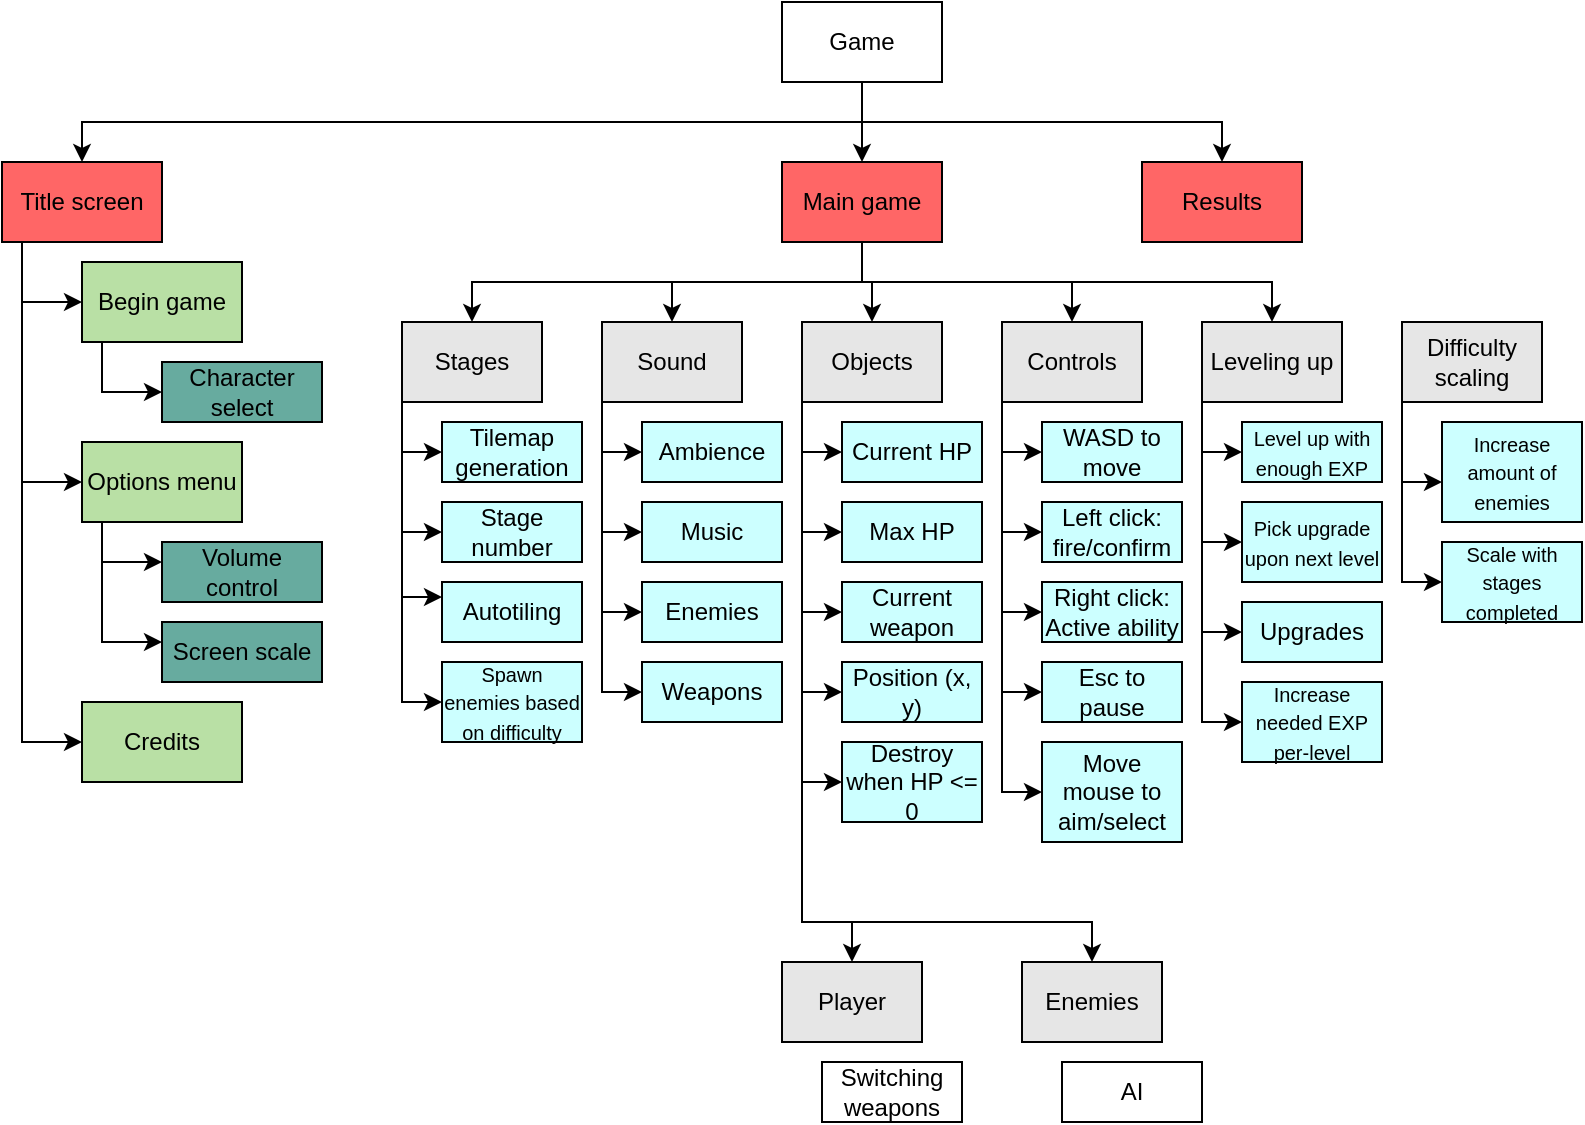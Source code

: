 <mxfile version="16.5.6" type="github">
  <diagram id="3UZ-UxR4oXBbichSWLxv" name="Page-1">
    <mxGraphModel dx="942" dy="582" grid="1" gridSize="10" guides="1" tooltips="1" connect="1" arrows="1" fold="1" page="1" pageScale="1" pageWidth="1100" pageHeight="850" math="0" shadow="0">
      <root>
        <mxCell id="0" />
        <mxCell id="1" parent="0" />
        <mxCell id="sH0RXC-WGh0GTHHwmaKx-1" value="Game" style="whiteSpace=wrap;html=1;" vertex="1" parent="1">
          <mxGeometry x="400" y="40" width="80" height="40" as="geometry" />
        </mxCell>
        <mxCell id="sH0RXC-WGh0GTHHwmaKx-3" value="" style="endArrow=classic;startArrow=classic;html=1;rounded=0;" edge="1" parent="1" source="sH0RXC-WGh0GTHHwmaKx-5" target="sH0RXC-WGh0GTHHwmaKx-7">
          <mxGeometry width="50" height="50" relative="1" as="geometry">
            <mxPoint x="130" y="120" as="sourcePoint" />
            <mxPoint x="490" y="120" as="targetPoint" />
            <Array as="points">
              <mxPoint x="50" y="100" />
              <mxPoint x="305" y="100" />
              <mxPoint x="620" y="100" />
            </Array>
          </mxGeometry>
        </mxCell>
        <mxCell id="sH0RXC-WGh0GTHHwmaKx-4" value="" style="endArrow=classic;html=1;rounded=0;exitX=0.5;exitY=1;exitDx=0;exitDy=0;" edge="1" parent="1" source="sH0RXC-WGh0GTHHwmaKx-1">
          <mxGeometry width="50" height="50" relative="1" as="geometry">
            <mxPoint x="470" y="130" as="sourcePoint" />
            <mxPoint x="440" y="120" as="targetPoint" />
          </mxGeometry>
        </mxCell>
        <mxCell id="sH0RXC-WGh0GTHHwmaKx-14" style="edgeStyle=orthogonalEdgeStyle;rounded=0;orthogonalLoop=1;jettySize=auto;html=1;" edge="1" parent="1" source="sH0RXC-WGh0GTHHwmaKx-5" target="sH0RXC-WGh0GTHHwmaKx-15">
          <mxGeometry relative="1" as="geometry">
            <mxPoint x="50" y="210" as="targetPoint" />
            <Array as="points">
              <mxPoint x="20" y="190" />
            </Array>
          </mxGeometry>
        </mxCell>
        <mxCell id="sH0RXC-WGh0GTHHwmaKx-18" style="edgeStyle=orthogonalEdgeStyle;rounded=0;orthogonalLoop=1;jettySize=auto;html=1;" edge="1" parent="1" source="sH0RXC-WGh0GTHHwmaKx-5" target="sH0RXC-WGh0GTHHwmaKx-20">
          <mxGeometry relative="1" as="geometry">
            <mxPoint x="50" y="340" as="targetPoint" />
            <Array as="points">
              <mxPoint x="20" y="280" />
            </Array>
          </mxGeometry>
        </mxCell>
        <mxCell id="sH0RXC-WGh0GTHHwmaKx-38" style="edgeStyle=orthogonalEdgeStyle;rounded=0;orthogonalLoop=1;jettySize=auto;html=1;" edge="1" parent="1" source="sH0RXC-WGh0GTHHwmaKx-5" target="sH0RXC-WGh0GTHHwmaKx-39">
          <mxGeometry relative="1" as="geometry">
            <mxPoint x="50" y="400" as="targetPoint" />
            <Array as="points">
              <mxPoint x="20" y="410" />
            </Array>
          </mxGeometry>
        </mxCell>
        <mxCell id="sH0RXC-WGh0GTHHwmaKx-5" value="Title screen" style="whiteSpace=wrap;html=1;fillColor=#FF6666;" vertex="1" parent="1">
          <mxGeometry x="10" y="120" width="80" height="40" as="geometry" />
        </mxCell>
        <mxCell id="sH0RXC-WGh0GTHHwmaKx-45" style="edgeStyle=orthogonalEdgeStyle;rounded=0;orthogonalLoop=1;jettySize=auto;html=1;entryX=0.5;entryY=0;entryDx=0;entryDy=0;" edge="1" parent="1" source="sH0RXC-WGh0GTHHwmaKx-6" target="sH0RXC-WGh0GTHHwmaKx-42">
          <mxGeometry relative="1" as="geometry" />
        </mxCell>
        <mxCell id="sH0RXC-WGh0GTHHwmaKx-46" style="edgeStyle=orthogonalEdgeStyle;rounded=0;orthogonalLoop=1;jettySize=auto;html=1;entryX=0.5;entryY=0;entryDx=0;entryDy=0;" edge="1" parent="1" source="sH0RXC-WGh0GTHHwmaKx-6" target="sH0RXC-WGh0GTHHwmaKx-41">
          <mxGeometry relative="1" as="geometry">
            <Array as="points">
              <mxPoint x="440" y="180" />
              <mxPoint x="345" y="180" />
            </Array>
          </mxGeometry>
        </mxCell>
        <mxCell id="sH0RXC-WGh0GTHHwmaKx-47" style="edgeStyle=orthogonalEdgeStyle;rounded=0;orthogonalLoop=1;jettySize=auto;html=1;entryX=0.5;entryY=0;entryDx=0;entryDy=0;" edge="1" parent="1" source="sH0RXC-WGh0GTHHwmaKx-6" target="sH0RXC-WGh0GTHHwmaKx-40">
          <mxGeometry relative="1" as="geometry">
            <Array as="points">
              <mxPoint x="440" y="180" />
              <mxPoint x="245" y="180" />
            </Array>
          </mxGeometry>
        </mxCell>
        <mxCell id="sH0RXC-WGh0GTHHwmaKx-48" style="edgeStyle=orthogonalEdgeStyle;rounded=0;orthogonalLoop=1;jettySize=auto;html=1;entryX=0.5;entryY=0;entryDx=0;entryDy=0;" edge="1" parent="1" source="sH0RXC-WGh0GTHHwmaKx-6" target="sH0RXC-WGh0GTHHwmaKx-43">
          <mxGeometry relative="1" as="geometry">
            <Array as="points">
              <mxPoint x="440" y="180" />
              <mxPoint x="545" y="180" />
            </Array>
          </mxGeometry>
        </mxCell>
        <mxCell id="sH0RXC-WGh0GTHHwmaKx-62" style="edgeStyle=orthogonalEdgeStyle;rounded=0;orthogonalLoop=1;jettySize=auto;html=1;entryX=0.5;entryY=0;entryDx=0;entryDy=0;fillColor=#B9E0A5;" edge="1" parent="1" source="sH0RXC-WGh0GTHHwmaKx-6" target="sH0RXC-WGh0GTHHwmaKx-61">
          <mxGeometry relative="1" as="geometry">
            <Array as="points">
              <mxPoint x="440" y="180" />
              <mxPoint x="645" y="180" />
            </Array>
          </mxGeometry>
        </mxCell>
        <mxCell id="sH0RXC-WGh0GTHHwmaKx-6" value="Main game" style="whiteSpace=wrap;html=1;fillColor=#FF6666;" vertex="1" parent="1">
          <mxGeometry x="400" y="120" width="80" height="40" as="geometry" />
        </mxCell>
        <mxCell id="sH0RXC-WGh0GTHHwmaKx-7" value="Results" style="whiteSpace=wrap;html=1;fillColor=#FF6666;" vertex="1" parent="1">
          <mxGeometry x="580" y="120" width="80" height="40" as="geometry" />
        </mxCell>
        <mxCell id="sH0RXC-WGh0GTHHwmaKx-19" style="edgeStyle=orthogonalEdgeStyle;rounded=0;orthogonalLoop=1;jettySize=auto;html=1;fillColor=#B9E0A5;" edge="1" parent="1" source="sH0RXC-WGh0GTHHwmaKx-15" target="sH0RXC-WGh0GTHHwmaKx-21">
          <mxGeometry relative="1" as="geometry">
            <mxPoint x="90" y="260" as="targetPoint" />
            <Array as="points">
              <mxPoint x="60" y="235" />
            </Array>
          </mxGeometry>
        </mxCell>
        <mxCell id="sH0RXC-WGh0GTHHwmaKx-15" value="Begin game" style="whiteSpace=wrap;html=1;fillColor=#B9E0A5;" vertex="1" parent="1">
          <mxGeometry x="50" y="170" width="80" height="40" as="geometry" />
        </mxCell>
        <mxCell id="sH0RXC-WGh0GTHHwmaKx-25" style="edgeStyle=orthogonalEdgeStyle;rounded=0;orthogonalLoop=1;jettySize=auto;html=1;fillColor=#B9E0A5;" edge="1" parent="1" source="sH0RXC-WGh0GTHHwmaKx-20" target="sH0RXC-WGh0GTHHwmaKx-23">
          <mxGeometry relative="1" as="geometry">
            <mxPoint x="90" y="370" as="targetPoint" />
            <Array as="points">
              <mxPoint x="60" y="360" />
            </Array>
          </mxGeometry>
        </mxCell>
        <mxCell id="sH0RXC-WGh0GTHHwmaKx-26" style="edgeStyle=orthogonalEdgeStyle;rounded=0;orthogonalLoop=1;jettySize=auto;html=1;fillColor=#B9E0A5;" edge="1" parent="1" source="sH0RXC-WGh0GTHHwmaKx-20">
          <mxGeometry relative="1" as="geometry">
            <mxPoint x="90" y="320" as="targetPoint" />
            <Array as="points">
              <mxPoint x="60" y="320" />
              <mxPoint x="90" y="320" />
            </Array>
          </mxGeometry>
        </mxCell>
        <mxCell id="sH0RXC-WGh0GTHHwmaKx-20" value="Options menu" style="whiteSpace=wrap;html=1;fillColor=#B9E0A5;" vertex="1" parent="1">
          <mxGeometry x="50" y="260" width="80" height="40" as="geometry" />
        </mxCell>
        <mxCell id="sH0RXC-WGh0GTHHwmaKx-21" value="Character select" style="whiteSpace=wrap;html=1;fillColor=#67AB9F;" vertex="1" parent="1">
          <mxGeometry x="90" y="220" width="80" height="30" as="geometry" />
        </mxCell>
        <mxCell id="sH0RXC-WGh0GTHHwmaKx-22" value="Volume control" style="whiteSpace=wrap;html=1;fillColor=#67AB9F;" vertex="1" parent="1">
          <mxGeometry x="90" y="310" width="80" height="30" as="geometry" />
        </mxCell>
        <mxCell id="sH0RXC-WGh0GTHHwmaKx-23" value="Screen scale" style="whiteSpace=wrap;html=1;fillColor=#67AB9F;" vertex="1" parent="1">
          <mxGeometry x="90" y="350" width="80" height="30" as="geometry" />
        </mxCell>
        <mxCell id="sH0RXC-WGh0GTHHwmaKx-39" value="Credits" style="whiteSpace=wrap;html=1;fillColor=#B9E0A5;" vertex="1" parent="1">
          <mxGeometry x="50" y="390" width="80" height="40" as="geometry" />
        </mxCell>
        <mxCell id="sH0RXC-WGh0GTHHwmaKx-101" style="edgeStyle=orthogonalEdgeStyle;rounded=0;orthogonalLoop=1;jettySize=auto;html=1;entryX=0;entryY=0.5;entryDx=0;entryDy=0;fontSize=10;fontColor=none;fillColor=#B9E0A5;" edge="1" parent="1" source="sH0RXC-WGh0GTHHwmaKx-40" target="sH0RXC-WGh0GTHHwmaKx-93">
          <mxGeometry relative="1" as="geometry">
            <Array as="points">
              <mxPoint x="210" y="265" />
            </Array>
          </mxGeometry>
        </mxCell>
        <mxCell id="sH0RXC-WGh0GTHHwmaKx-102" style="edgeStyle=orthogonalEdgeStyle;rounded=0;orthogonalLoop=1;jettySize=auto;html=1;entryX=0;entryY=0.5;entryDx=0;entryDy=0;fontSize=10;fontColor=none;fillColor=#B9E0A5;" edge="1" parent="1" source="sH0RXC-WGh0GTHHwmaKx-40" target="sH0RXC-WGh0GTHHwmaKx-94">
          <mxGeometry relative="1" as="geometry">
            <Array as="points">
              <mxPoint x="210" y="305" />
            </Array>
          </mxGeometry>
        </mxCell>
        <mxCell id="sH0RXC-WGh0GTHHwmaKx-105" style="edgeStyle=orthogonalEdgeStyle;rounded=0;orthogonalLoop=1;jettySize=auto;html=1;entryX=0;entryY=0.25;entryDx=0;entryDy=0;fontSize=10;fontColor=none;fillColor=#B9E0A5;" edge="1" parent="1" source="sH0RXC-WGh0GTHHwmaKx-40" target="sH0RXC-WGh0GTHHwmaKx-95">
          <mxGeometry relative="1" as="geometry">
            <Array as="points">
              <mxPoint x="210" y="338" />
            </Array>
          </mxGeometry>
        </mxCell>
        <mxCell id="sH0RXC-WGh0GTHHwmaKx-106" style="edgeStyle=orthogonalEdgeStyle;rounded=0;orthogonalLoop=1;jettySize=auto;html=1;entryX=0;entryY=0.5;entryDx=0;entryDy=0;fontSize=10;fontColor=none;fillColor=#B9E0A5;" edge="1" parent="1" source="sH0RXC-WGh0GTHHwmaKx-40" target="sH0RXC-WGh0GTHHwmaKx-96">
          <mxGeometry relative="1" as="geometry">
            <Array as="points">
              <mxPoint x="210" y="390" />
            </Array>
          </mxGeometry>
        </mxCell>
        <mxCell id="sH0RXC-WGh0GTHHwmaKx-40" value="Stages" style="whiteSpace=wrap;html=1;fillColor=#E6E6E6;" vertex="1" parent="1">
          <mxGeometry x="210" y="200" width="70" height="40" as="geometry" />
        </mxCell>
        <mxCell id="sH0RXC-WGh0GTHHwmaKx-55" style="edgeStyle=orthogonalEdgeStyle;rounded=0;orthogonalLoop=1;jettySize=auto;html=1;entryX=0;entryY=0.5;entryDx=0;entryDy=0;fillColor=#B9E0A5;" edge="1" parent="1" source="sH0RXC-WGh0GTHHwmaKx-41" target="sH0RXC-WGh0GTHHwmaKx-49">
          <mxGeometry relative="1" as="geometry">
            <Array as="points">
              <mxPoint x="310" y="265" />
            </Array>
          </mxGeometry>
        </mxCell>
        <mxCell id="sH0RXC-WGh0GTHHwmaKx-56" style="edgeStyle=orthogonalEdgeStyle;rounded=0;orthogonalLoop=1;jettySize=auto;html=1;entryX=0;entryY=0.5;entryDx=0;entryDy=0;fillColor=#B9E0A5;" edge="1" parent="1" source="sH0RXC-WGh0GTHHwmaKx-41" target="sH0RXC-WGh0GTHHwmaKx-52">
          <mxGeometry relative="1" as="geometry">
            <Array as="points">
              <mxPoint x="310" y="305" />
            </Array>
          </mxGeometry>
        </mxCell>
        <mxCell id="sH0RXC-WGh0GTHHwmaKx-57" style="edgeStyle=orthogonalEdgeStyle;rounded=0;orthogonalLoop=1;jettySize=auto;html=1;entryX=0;entryY=0.5;entryDx=0;entryDy=0;fillColor=#B9E0A5;" edge="1" parent="1" source="sH0RXC-WGh0GTHHwmaKx-41" target="sH0RXC-WGh0GTHHwmaKx-53">
          <mxGeometry relative="1" as="geometry">
            <Array as="points">
              <mxPoint x="310" y="345" />
            </Array>
          </mxGeometry>
        </mxCell>
        <mxCell id="sH0RXC-WGh0GTHHwmaKx-58" style="edgeStyle=orthogonalEdgeStyle;rounded=0;orthogonalLoop=1;jettySize=auto;html=1;entryX=0;entryY=0.5;entryDx=0;entryDy=0;fillColor=#B9E0A5;" edge="1" parent="1" source="sH0RXC-WGh0GTHHwmaKx-41" target="sH0RXC-WGh0GTHHwmaKx-54">
          <mxGeometry relative="1" as="geometry">
            <Array as="points">
              <mxPoint x="310" y="385" />
            </Array>
          </mxGeometry>
        </mxCell>
        <mxCell id="sH0RXC-WGh0GTHHwmaKx-41" value="Sound" style="whiteSpace=wrap;html=1;fillColor=#E6E6E6;" vertex="1" parent="1">
          <mxGeometry x="310" y="200" width="70" height="40" as="geometry" />
        </mxCell>
        <mxCell id="sH0RXC-WGh0GTHHwmaKx-119" style="edgeStyle=orthogonalEdgeStyle;rounded=0;orthogonalLoop=1;jettySize=auto;html=1;entryX=0;entryY=0.5;entryDx=0;entryDy=0;fontSize=10;fontColor=none;fillColor=#B9E0A5;" edge="1" parent="1" source="sH0RXC-WGh0GTHHwmaKx-42" target="sH0RXC-WGh0GTHHwmaKx-115">
          <mxGeometry relative="1" as="geometry">
            <Array as="points">
              <mxPoint x="410" y="265" />
            </Array>
          </mxGeometry>
        </mxCell>
        <mxCell id="sH0RXC-WGh0GTHHwmaKx-120" style="edgeStyle=orthogonalEdgeStyle;rounded=0;orthogonalLoop=1;jettySize=auto;html=1;entryX=0;entryY=0.5;entryDx=0;entryDy=0;fontSize=10;fontColor=none;fillColor=#B9E0A5;" edge="1" parent="1" source="sH0RXC-WGh0GTHHwmaKx-42" target="sH0RXC-WGh0GTHHwmaKx-116">
          <mxGeometry relative="1" as="geometry">
            <Array as="points">
              <mxPoint x="410" y="305" />
            </Array>
          </mxGeometry>
        </mxCell>
        <mxCell id="sH0RXC-WGh0GTHHwmaKx-121" style="edgeStyle=orthogonalEdgeStyle;rounded=0;orthogonalLoop=1;jettySize=auto;html=1;entryX=0;entryY=0.5;entryDx=0;entryDy=0;fontSize=10;fontColor=none;fillColor=#B9E0A5;" edge="1" parent="1" source="sH0RXC-WGh0GTHHwmaKx-42" target="sH0RXC-WGh0GTHHwmaKx-117">
          <mxGeometry relative="1" as="geometry">
            <Array as="points">
              <mxPoint x="410" y="345" />
            </Array>
          </mxGeometry>
        </mxCell>
        <mxCell id="sH0RXC-WGh0GTHHwmaKx-122" style="edgeStyle=orthogonalEdgeStyle;rounded=0;orthogonalLoop=1;jettySize=auto;html=1;entryX=0;entryY=0.5;entryDx=0;entryDy=0;fontSize=10;fontColor=none;fillColor=#B9E0A5;" edge="1" parent="1" source="sH0RXC-WGh0GTHHwmaKx-42" target="sH0RXC-WGh0GTHHwmaKx-118">
          <mxGeometry relative="1" as="geometry">
            <Array as="points">
              <mxPoint x="410" y="385" />
            </Array>
          </mxGeometry>
        </mxCell>
        <mxCell id="sH0RXC-WGh0GTHHwmaKx-124" style="edgeStyle=orthogonalEdgeStyle;rounded=0;orthogonalLoop=1;jettySize=auto;html=1;entryX=0.5;entryY=0;entryDx=0;entryDy=0;fontSize=10;fontColor=none;fillColor=#B9E0A5;" edge="1" parent="1" source="sH0RXC-WGh0GTHHwmaKx-42" target="sH0RXC-WGh0GTHHwmaKx-113">
          <mxGeometry relative="1" as="geometry">
            <Array as="points">
              <mxPoint x="410" y="500" />
              <mxPoint x="435" y="500" />
            </Array>
          </mxGeometry>
        </mxCell>
        <mxCell id="sH0RXC-WGh0GTHHwmaKx-125" style="edgeStyle=orthogonalEdgeStyle;rounded=0;orthogonalLoop=1;jettySize=auto;html=1;entryX=0.5;entryY=0;entryDx=0;entryDy=0;fontSize=10;fontColor=none;fillColor=#B9E0A5;" edge="1" parent="1" source="sH0RXC-WGh0GTHHwmaKx-42" target="sH0RXC-WGh0GTHHwmaKx-114">
          <mxGeometry relative="1" as="geometry">
            <Array as="points">
              <mxPoint x="410" y="500" />
              <mxPoint x="555" y="500" />
            </Array>
          </mxGeometry>
        </mxCell>
        <mxCell id="sH0RXC-WGh0GTHHwmaKx-130" style="edgeStyle=orthogonalEdgeStyle;rounded=0;orthogonalLoop=1;jettySize=auto;html=1;entryX=0;entryY=0.5;entryDx=0;entryDy=0;fontSize=10;fontColor=none;fillColor=#B9E0A5;" edge="1" parent="1" source="sH0RXC-WGh0GTHHwmaKx-42" target="sH0RXC-WGh0GTHHwmaKx-129">
          <mxGeometry relative="1" as="geometry">
            <Array as="points">
              <mxPoint x="410" y="430" />
            </Array>
          </mxGeometry>
        </mxCell>
        <mxCell id="sH0RXC-WGh0GTHHwmaKx-42" value="Objects" style="whiteSpace=wrap;html=1;fillColor=#E6E6E6;" vertex="1" parent="1">
          <mxGeometry x="410" y="200" width="70" height="40" as="geometry" />
        </mxCell>
        <mxCell id="sH0RXC-WGh0GTHHwmaKx-72" style="edgeStyle=orthogonalEdgeStyle;rounded=0;orthogonalLoop=1;jettySize=auto;html=1;entryX=0;entryY=0.5;entryDx=0;entryDy=0;fillColor=#B9E0A5;" edge="1" parent="1" source="sH0RXC-WGh0GTHHwmaKx-43" target="sH0RXC-WGh0GTHHwmaKx-65">
          <mxGeometry relative="1" as="geometry">
            <Array as="points">
              <mxPoint x="510" y="265" />
            </Array>
          </mxGeometry>
        </mxCell>
        <mxCell id="sH0RXC-WGh0GTHHwmaKx-73" style="edgeStyle=orthogonalEdgeStyle;rounded=0;orthogonalLoop=1;jettySize=auto;html=1;entryX=0;entryY=0.5;entryDx=0;entryDy=0;fillColor=#B9E0A5;" edge="1" parent="1" source="sH0RXC-WGh0GTHHwmaKx-43" target="sH0RXC-WGh0GTHHwmaKx-69">
          <mxGeometry relative="1" as="geometry">
            <Array as="points">
              <mxPoint x="510" y="305" />
            </Array>
          </mxGeometry>
        </mxCell>
        <mxCell id="sH0RXC-WGh0GTHHwmaKx-74" style="edgeStyle=orthogonalEdgeStyle;rounded=0;orthogonalLoop=1;jettySize=auto;html=1;entryX=0;entryY=0.5;entryDx=0;entryDy=0;fillColor=#B9E0A5;" edge="1" parent="1" source="sH0RXC-WGh0GTHHwmaKx-43" target="sH0RXC-WGh0GTHHwmaKx-70">
          <mxGeometry relative="1" as="geometry">
            <Array as="points">
              <mxPoint x="510" y="345" />
            </Array>
          </mxGeometry>
        </mxCell>
        <mxCell id="sH0RXC-WGh0GTHHwmaKx-75" style="edgeStyle=orthogonalEdgeStyle;rounded=0;orthogonalLoop=1;jettySize=auto;html=1;entryX=0;entryY=0.5;entryDx=0;entryDy=0;fillColor=#B9E0A5;" edge="1" parent="1" source="sH0RXC-WGh0GTHHwmaKx-43" target="sH0RXC-WGh0GTHHwmaKx-71">
          <mxGeometry relative="1" as="geometry">
            <Array as="points">
              <mxPoint x="510" y="385" />
            </Array>
          </mxGeometry>
        </mxCell>
        <mxCell id="sH0RXC-WGh0GTHHwmaKx-86" style="edgeStyle=orthogonalEdgeStyle;rounded=0;orthogonalLoop=1;jettySize=auto;html=1;entryX=0;entryY=0.5;entryDx=0;entryDy=0;fillColor=#B9E0A5;" edge="1" parent="1" source="sH0RXC-WGh0GTHHwmaKx-43" target="sH0RXC-WGh0GTHHwmaKx-85">
          <mxGeometry relative="1" as="geometry">
            <Array as="points">
              <mxPoint x="510" y="435" />
            </Array>
          </mxGeometry>
        </mxCell>
        <mxCell id="sH0RXC-WGh0GTHHwmaKx-43" value="Controls" style="whiteSpace=wrap;html=1;fillColor=#E6E6E6;" vertex="1" parent="1">
          <mxGeometry x="510" y="200" width="70" height="40" as="geometry" />
        </mxCell>
        <mxCell id="sH0RXC-WGh0GTHHwmaKx-49" value="Ambience" style="whiteSpace=wrap;html=1;fillColor=#CCFFFF;" vertex="1" parent="1">
          <mxGeometry x="330" y="250" width="70" height="30" as="geometry" />
        </mxCell>
        <mxCell id="sH0RXC-WGh0GTHHwmaKx-52" value="Music" style="whiteSpace=wrap;html=1;fillColor=#CCFFFF;" vertex="1" parent="1">
          <mxGeometry x="330" y="290" width="70" height="30" as="geometry" />
        </mxCell>
        <mxCell id="sH0RXC-WGh0GTHHwmaKx-53" value="Enemies" style="whiteSpace=wrap;html=1;fillColor=#CCFFFF;" vertex="1" parent="1">
          <mxGeometry x="330" y="330" width="70" height="30" as="geometry" />
        </mxCell>
        <mxCell id="sH0RXC-WGh0GTHHwmaKx-54" value="Weapons" style="whiteSpace=wrap;html=1;fillColor=#CCFFFF;" vertex="1" parent="1">
          <mxGeometry x="330" y="370" width="70" height="30" as="geometry" />
        </mxCell>
        <mxCell id="sH0RXC-WGh0GTHHwmaKx-82" style="edgeStyle=orthogonalEdgeStyle;rounded=0;orthogonalLoop=1;jettySize=auto;html=1;entryX=0;entryY=0.5;entryDx=0;entryDy=0;fillColor=#B9E0A5;" edge="1" parent="1" source="sH0RXC-WGh0GTHHwmaKx-61" target="sH0RXC-WGh0GTHHwmaKx-66">
          <mxGeometry relative="1" as="geometry">
            <Array as="points">
              <mxPoint x="610" y="265" />
            </Array>
          </mxGeometry>
        </mxCell>
        <mxCell id="sH0RXC-WGh0GTHHwmaKx-97" style="edgeStyle=orthogonalEdgeStyle;rounded=0;orthogonalLoop=1;jettySize=auto;html=1;entryX=0;entryY=0.5;entryDx=0;entryDy=0;fontSize=10;fontColor=none;fillColor=#B9E0A5;" edge="1" parent="1" source="sH0RXC-WGh0GTHHwmaKx-61" target="sH0RXC-WGh0GTHHwmaKx-76">
          <mxGeometry relative="1" as="geometry">
            <Array as="points">
              <mxPoint x="610" y="310" />
            </Array>
          </mxGeometry>
        </mxCell>
        <mxCell id="sH0RXC-WGh0GTHHwmaKx-98" style="edgeStyle=orthogonalEdgeStyle;rounded=0;orthogonalLoop=1;jettySize=auto;html=1;entryX=0;entryY=0.5;entryDx=0;entryDy=0;fontSize=10;fontColor=none;fillColor=#B9E0A5;" edge="1" parent="1" source="sH0RXC-WGh0GTHHwmaKx-61" target="sH0RXC-WGh0GTHHwmaKx-90">
          <mxGeometry relative="1" as="geometry">
            <Array as="points">
              <mxPoint x="610" y="355" />
            </Array>
          </mxGeometry>
        </mxCell>
        <mxCell id="sH0RXC-WGh0GTHHwmaKx-100" style="edgeStyle=orthogonalEdgeStyle;rounded=0;orthogonalLoop=1;jettySize=auto;html=1;entryX=0;entryY=0.5;entryDx=0;entryDy=0;fontSize=10;fontColor=none;fillColor=#B9E0A5;" edge="1" parent="1" source="sH0RXC-WGh0GTHHwmaKx-61" target="sH0RXC-WGh0GTHHwmaKx-99">
          <mxGeometry relative="1" as="geometry">
            <Array as="points">
              <mxPoint x="610" y="400" />
            </Array>
          </mxGeometry>
        </mxCell>
        <mxCell id="sH0RXC-WGh0GTHHwmaKx-61" value="Leveling up" style="whiteSpace=wrap;html=1;fillColor=#E6E6E6;" vertex="1" parent="1">
          <mxGeometry x="610" y="200" width="70" height="40" as="geometry" />
        </mxCell>
        <mxCell id="sH0RXC-WGh0GTHHwmaKx-65" value="WASD to move" style="whiteSpace=wrap;html=1;fillColor=#CCFFFF;" vertex="1" parent="1">
          <mxGeometry x="530" y="250" width="70" height="30" as="geometry" />
        </mxCell>
        <mxCell id="sH0RXC-WGh0GTHHwmaKx-66" value="&lt;font style=&quot;font-size: 10px&quot;&gt;Level up with enough EXP&lt;/font&gt;" style="whiteSpace=wrap;html=1;fillColor=#CCFFFF;" vertex="1" parent="1">
          <mxGeometry x="630" y="250" width="70" height="30" as="geometry" />
        </mxCell>
        <mxCell id="sH0RXC-WGh0GTHHwmaKx-69" value="Left click: fire/confirm" style="whiteSpace=wrap;html=1;fillColor=#CCFFFF;" vertex="1" parent="1">
          <mxGeometry x="530" y="290" width="70" height="30" as="geometry" />
        </mxCell>
        <mxCell id="sH0RXC-WGh0GTHHwmaKx-70" value="Right click: Active ability" style="whiteSpace=wrap;html=1;fillColor=#CCFFFF;" vertex="1" parent="1">
          <mxGeometry x="530" y="330" width="70" height="30" as="geometry" />
        </mxCell>
        <mxCell id="sH0RXC-WGh0GTHHwmaKx-71" value="Esc to pause" style="whiteSpace=wrap;html=1;fillColor=#CCFFFF;" vertex="1" parent="1">
          <mxGeometry x="530" y="370" width="70" height="30" as="geometry" />
        </mxCell>
        <mxCell id="sH0RXC-WGh0GTHHwmaKx-76" value="&lt;font style=&quot;font-size: 10px&quot;&gt;Pick upgrade upon next level&lt;/font&gt;" style="whiteSpace=wrap;html=1;fillColor=#CCFFFF;" vertex="1" parent="1">
          <mxGeometry x="630" y="290" width="70" height="40" as="geometry" />
        </mxCell>
        <mxCell id="sH0RXC-WGh0GTHHwmaKx-85" value="Move mouse to aim/select" style="whiteSpace=wrap;html=1;fillColor=#CCFFFF;" vertex="1" parent="1">
          <mxGeometry x="530" y="410" width="70" height="50" as="geometry" />
        </mxCell>
        <mxCell id="sH0RXC-WGh0GTHHwmaKx-109" style="edgeStyle=orthogonalEdgeStyle;rounded=0;orthogonalLoop=1;jettySize=auto;html=1;entryX=0;entryY=0.6;entryDx=0;entryDy=0;entryPerimeter=0;fontSize=10;fontColor=none;fillColor=#B9E0A5;" edge="1" parent="1" source="sH0RXC-WGh0GTHHwmaKx-89" target="sH0RXC-WGh0GTHHwmaKx-91">
          <mxGeometry relative="1" as="geometry">
            <Array as="points">
              <mxPoint x="710" y="280" />
            </Array>
          </mxGeometry>
        </mxCell>
        <mxCell id="sH0RXC-WGh0GTHHwmaKx-110" style="edgeStyle=orthogonalEdgeStyle;rounded=0;orthogonalLoop=1;jettySize=auto;html=1;entryX=0;entryY=0.5;entryDx=0;entryDy=0;fontSize=10;fontColor=none;fillColor=#B9E0A5;" edge="1" parent="1" source="sH0RXC-WGh0GTHHwmaKx-89" target="sH0RXC-WGh0GTHHwmaKx-92">
          <mxGeometry relative="1" as="geometry">
            <Array as="points">
              <mxPoint x="710" y="330" />
            </Array>
          </mxGeometry>
        </mxCell>
        <mxCell id="sH0RXC-WGh0GTHHwmaKx-89" value="Difficulty scaling" style="whiteSpace=wrap;html=1;fillColor=#E6E6E6;" vertex="1" parent="1">
          <mxGeometry x="710" y="200" width="70" height="40" as="geometry" />
        </mxCell>
        <mxCell id="sH0RXC-WGh0GTHHwmaKx-90" value="Upgrades" style="whiteSpace=wrap;html=1;fillColor=#CCFFFF;" vertex="1" parent="1">
          <mxGeometry x="630" y="340" width="70" height="30" as="geometry" />
        </mxCell>
        <mxCell id="sH0RXC-WGh0GTHHwmaKx-91" value="&lt;font style=&quot;font-size: 10px&quot;&gt;Increase amount of enemies&lt;/font&gt;" style="whiteSpace=wrap;html=1;fillColor=#CCFFFF;" vertex="1" parent="1">
          <mxGeometry x="730" y="250" width="70" height="50" as="geometry" />
        </mxCell>
        <mxCell id="sH0RXC-WGh0GTHHwmaKx-92" value="&lt;span style=&quot;font-size: 10px&quot;&gt;Scale with stages completed&lt;/span&gt;" style="whiteSpace=wrap;html=1;fillColor=#CCFFFF;" vertex="1" parent="1">
          <mxGeometry x="730" y="310" width="70" height="40" as="geometry" />
        </mxCell>
        <mxCell id="sH0RXC-WGh0GTHHwmaKx-93" value="Tilemap generation" style="whiteSpace=wrap;html=1;fillColor=#CCFFFF;" vertex="1" parent="1">
          <mxGeometry x="230" y="250" width="70" height="30" as="geometry" />
        </mxCell>
        <mxCell id="sH0RXC-WGh0GTHHwmaKx-94" value="Stage number" style="whiteSpace=wrap;html=1;fillColor=#CCFFFF;" vertex="1" parent="1">
          <mxGeometry x="230" y="290" width="70" height="30" as="geometry" />
        </mxCell>
        <mxCell id="sH0RXC-WGh0GTHHwmaKx-95" value="Autotiling" style="whiteSpace=wrap;html=1;fillColor=#CCFFFF;" vertex="1" parent="1">
          <mxGeometry x="230" y="330" width="70" height="30" as="geometry" />
        </mxCell>
        <mxCell id="sH0RXC-WGh0GTHHwmaKx-96" value="&lt;font style=&quot;font-size: 10px&quot;&gt;Spawn enemies based on difficulty&lt;/font&gt;" style="whiteSpace=wrap;html=1;fillColor=#CCFFFF;" vertex="1" parent="1">
          <mxGeometry x="230" y="370" width="70" height="40" as="geometry" />
        </mxCell>
        <mxCell id="sH0RXC-WGh0GTHHwmaKx-99" value="&lt;font style=&quot;font-size: 10px&quot;&gt;Increase needed EXP per-level&lt;/font&gt;" style="whiteSpace=wrap;html=1;fillColor=#CCFFFF;" vertex="1" parent="1">
          <mxGeometry x="630" y="380" width="70" height="40" as="geometry" />
        </mxCell>
        <mxCell id="sH0RXC-WGh0GTHHwmaKx-113" value="Player" style="whiteSpace=wrap;html=1;fillColor=#E6E6E6;" vertex="1" parent="1">
          <mxGeometry x="400" y="520" width="70" height="40" as="geometry" />
        </mxCell>
        <mxCell id="sH0RXC-WGh0GTHHwmaKx-114" value="Enemies" style="whiteSpace=wrap;html=1;fillColor=#E6E6E6;" vertex="1" parent="1">
          <mxGeometry x="520" y="520" width="70" height="40" as="geometry" />
        </mxCell>
        <mxCell id="sH0RXC-WGh0GTHHwmaKx-115" value="Current HP" style="whiteSpace=wrap;html=1;fillColor=#CCFFFF;" vertex="1" parent="1">
          <mxGeometry x="430" y="250" width="70" height="30" as="geometry" />
        </mxCell>
        <mxCell id="sH0RXC-WGh0GTHHwmaKx-116" value="Max HP" style="whiteSpace=wrap;html=1;fillColor=#CCFFFF;" vertex="1" parent="1">
          <mxGeometry x="430" y="290" width="70" height="30" as="geometry" />
        </mxCell>
        <mxCell id="sH0RXC-WGh0GTHHwmaKx-117" value="Current weapon" style="whiteSpace=wrap;html=1;fillColor=#CCFFFF;" vertex="1" parent="1">
          <mxGeometry x="430" y="330" width="70" height="30" as="geometry" />
        </mxCell>
        <mxCell id="sH0RXC-WGh0GTHHwmaKx-118" value="Position (x, y)" style="whiteSpace=wrap;html=1;fillColor=#CCFFFF;" vertex="1" parent="1">
          <mxGeometry x="430" y="370" width="70" height="30" as="geometry" />
        </mxCell>
        <mxCell id="sH0RXC-WGh0GTHHwmaKx-126" value="Switching weapons" style="whiteSpace=wrap;html=1;" vertex="1" parent="1">
          <mxGeometry x="420" y="570" width="70" height="30" as="geometry" />
        </mxCell>
        <mxCell id="sH0RXC-WGh0GTHHwmaKx-128" value="AI" style="whiteSpace=wrap;html=1;" vertex="1" parent="1">
          <mxGeometry x="540" y="570" width="70" height="30" as="geometry" />
        </mxCell>
        <mxCell id="sH0RXC-WGh0GTHHwmaKx-129" value="Destroy when HP &amp;lt;= 0" style="whiteSpace=wrap;html=1;fillColor=#CCFFFF;" vertex="1" parent="1">
          <mxGeometry x="430" y="410" width="70" height="40" as="geometry" />
        </mxCell>
      </root>
    </mxGraphModel>
  </diagram>
</mxfile>
